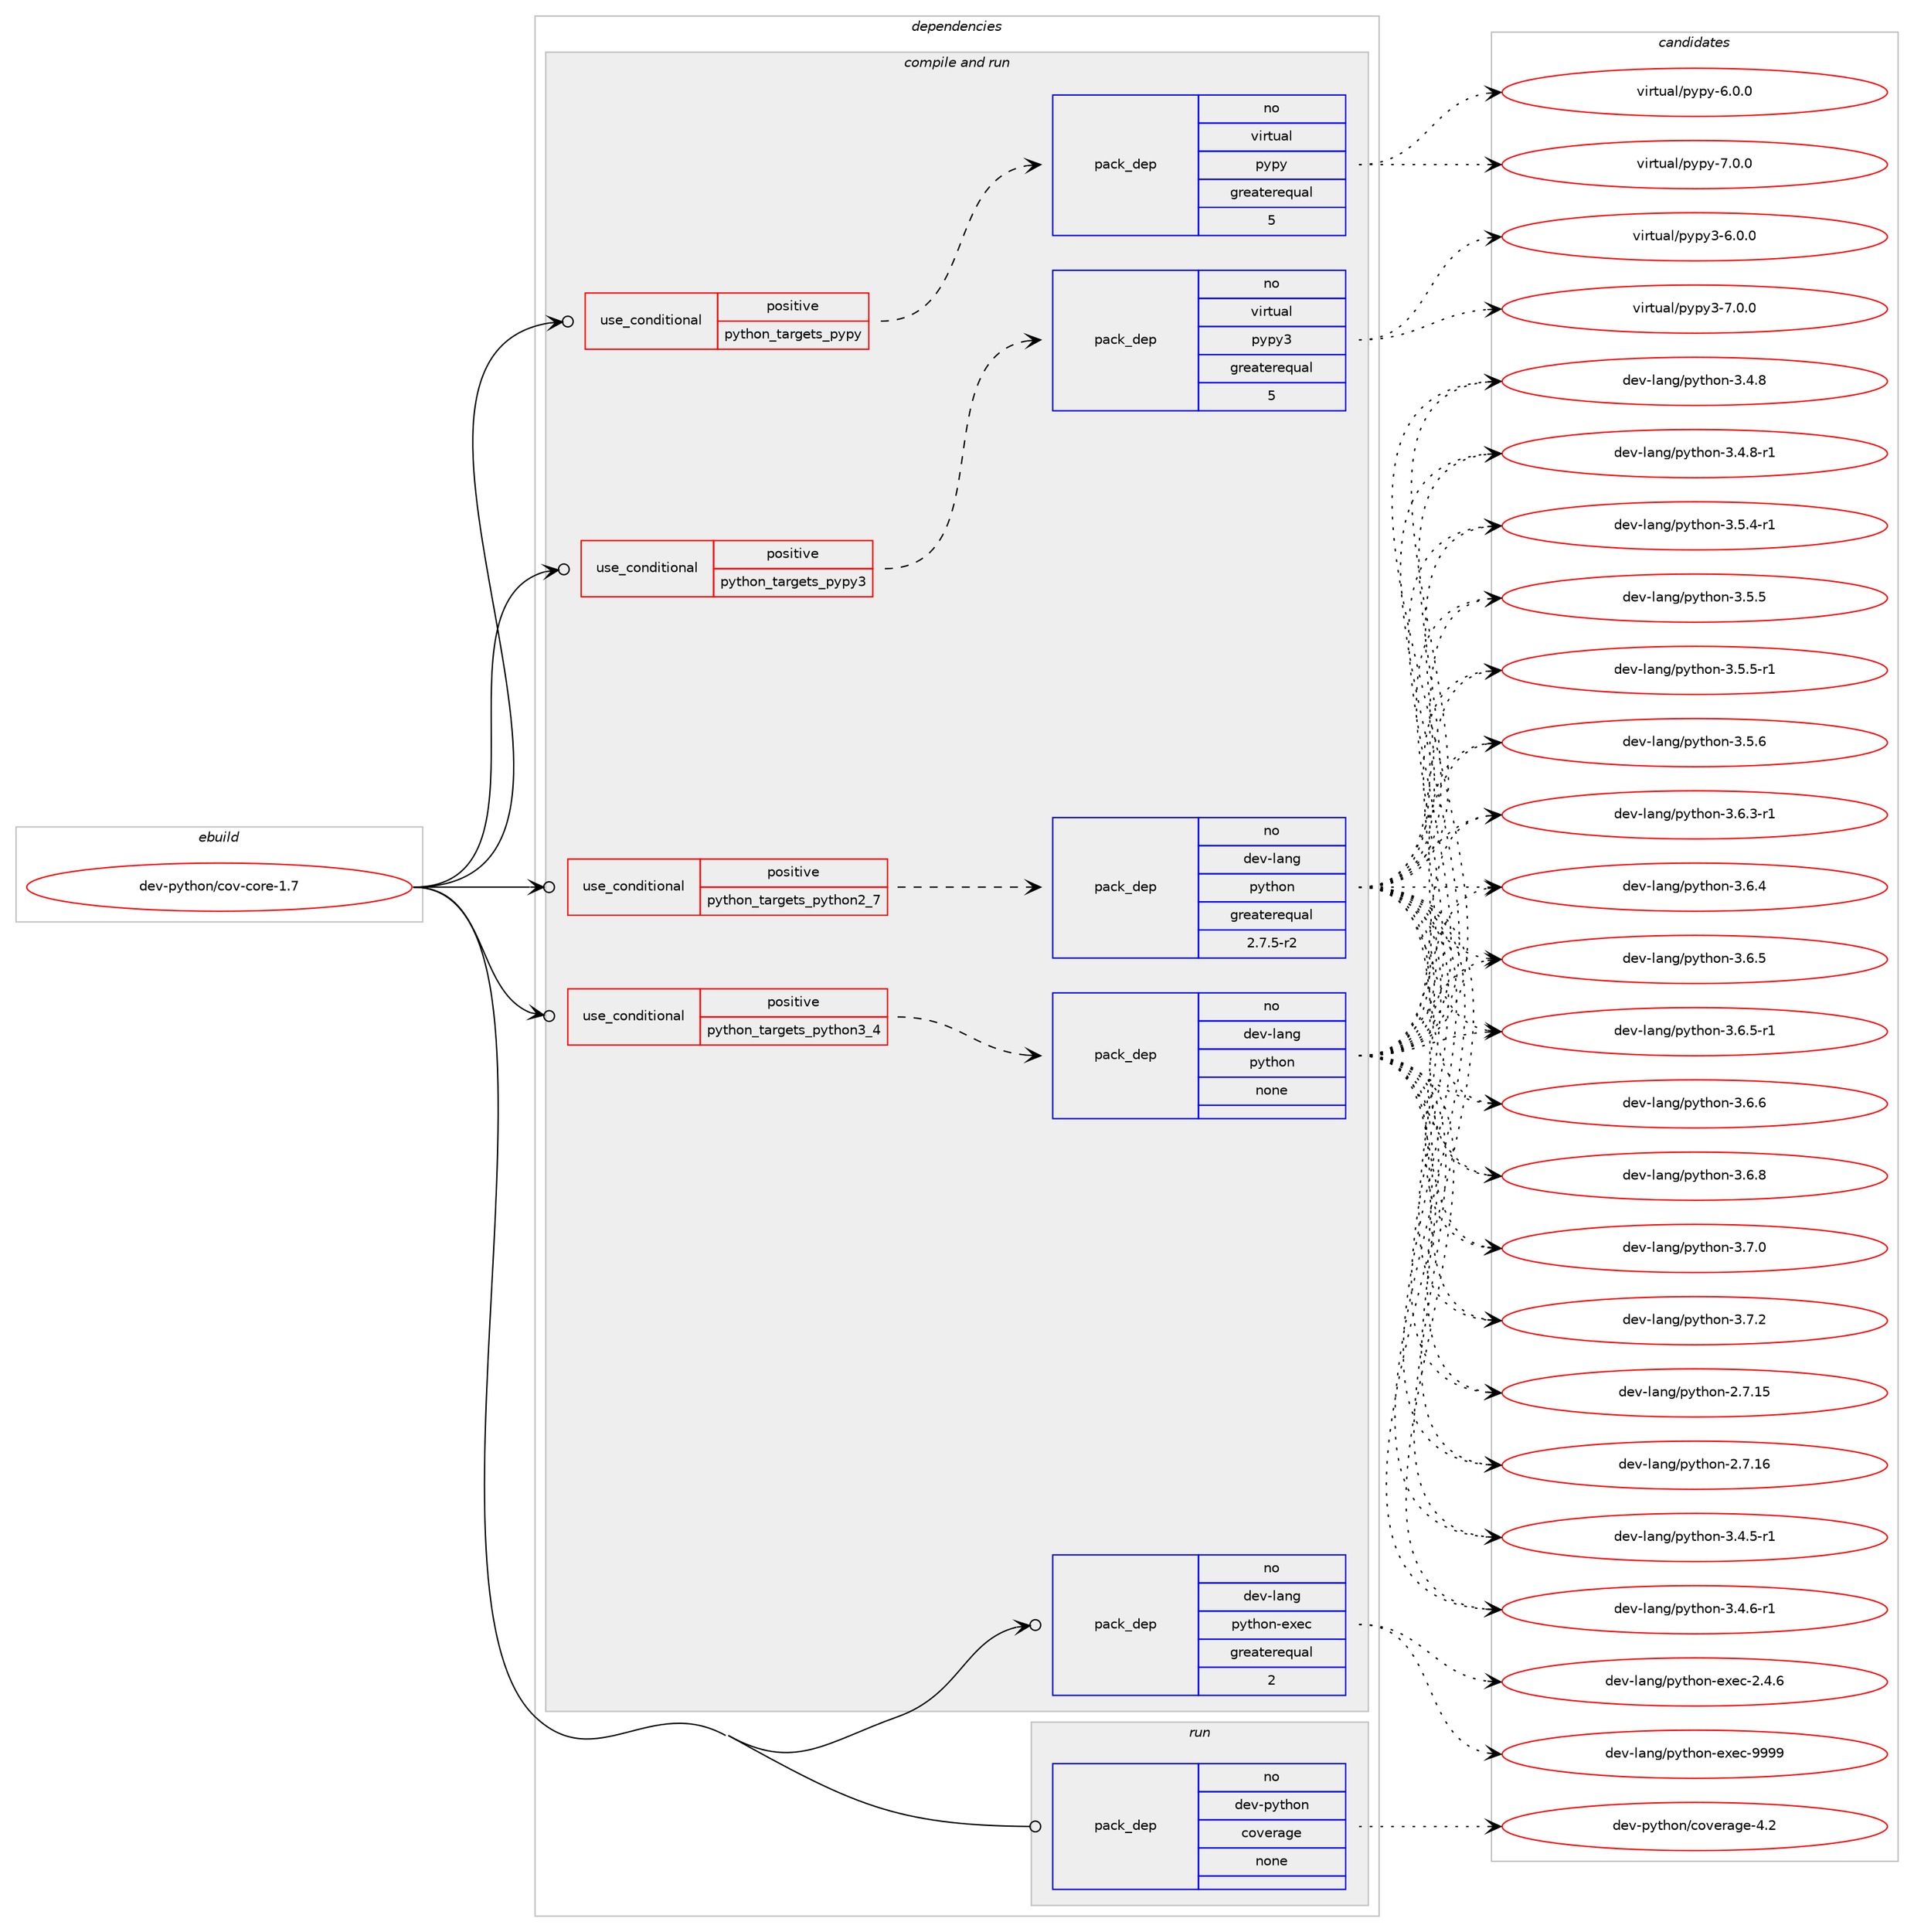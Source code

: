 digraph prolog {

# *************
# Graph options
# *************

newrank=true;
concentrate=true;
compound=true;
graph [rankdir=LR,fontname=Helvetica,fontsize=10,ranksep=1.5];#, ranksep=2.5, nodesep=0.2];
edge  [arrowhead=vee];
node  [fontname=Helvetica,fontsize=10];

# **********
# The ebuild
# **********

subgraph cluster_leftcol {
color=gray;
rank=same;
label=<<i>ebuild</i>>;
id [label="dev-python/cov-core-1.7", color=red, width=4, href="../dev-python/cov-core-1.7.svg"];
}

# ****************
# The dependencies
# ****************

subgraph cluster_midcol {
color=gray;
label=<<i>dependencies</i>>;
subgraph cluster_compile {
fillcolor="#eeeeee";
style=filled;
label=<<i>compile</i>>;
}
subgraph cluster_compileandrun {
fillcolor="#eeeeee";
style=filled;
label=<<i>compile and run</i>>;
subgraph cond372729 {
dependency1404322 [label=<<TABLE BORDER="0" CELLBORDER="1" CELLSPACING="0" CELLPADDING="4"><TR><TD ROWSPAN="3" CELLPADDING="10">use_conditional</TD></TR><TR><TD>positive</TD></TR><TR><TD>python_targets_pypy</TD></TR></TABLE>>, shape=none, color=red];
subgraph pack1008358 {
dependency1404323 [label=<<TABLE BORDER="0" CELLBORDER="1" CELLSPACING="0" CELLPADDING="4" WIDTH="220"><TR><TD ROWSPAN="6" CELLPADDING="30">pack_dep</TD></TR><TR><TD WIDTH="110">no</TD></TR><TR><TD>virtual</TD></TR><TR><TD>pypy</TD></TR><TR><TD>greaterequal</TD></TR><TR><TD>5</TD></TR></TABLE>>, shape=none, color=blue];
}
dependency1404322:e -> dependency1404323:w [weight=20,style="dashed",arrowhead="vee"];
}
id:e -> dependency1404322:w [weight=20,style="solid",arrowhead="odotvee"];
subgraph cond372730 {
dependency1404324 [label=<<TABLE BORDER="0" CELLBORDER="1" CELLSPACING="0" CELLPADDING="4"><TR><TD ROWSPAN="3" CELLPADDING="10">use_conditional</TD></TR><TR><TD>positive</TD></TR><TR><TD>python_targets_pypy3</TD></TR></TABLE>>, shape=none, color=red];
subgraph pack1008359 {
dependency1404325 [label=<<TABLE BORDER="0" CELLBORDER="1" CELLSPACING="0" CELLPADDING="4" WIDTH="220"><TR><TD ROWSPAN="6" CELLPADDING="30">pack_dep</TD></TR><TR><TD WIDTH="110">no</TD></TR><TR><TD>virtual</TD></TR><TR><TD>pypy3</TD></TR><TR><TD>greaterequal</TD></TR><TR><TD>5</TD></TR></TABLE>>, shape=none, color=blue];
}
dependency1404324:e -> dependency1404325:w [weight=20,style="dashed",arrowhead="vee"];
}
id:e -> dependency1404324:w [weight=20,style="solid",arrowhead="odotvee"];
subgraph cond372731 {
dependency1404326 [label=<<TABLE BORDER="0" CELLBORDER="1" CELLSPACING="0" CELLPADDING="4"><TR><TD ROWSPAN="3" CELLPADDING="10">use_conditional</TD></TR><TR><TD>positive</TD></TR><TR><TD>python_targets_python2_7</TD></TR></TABLE>>, shape=none, color=red];
subgraph pack1008360 {
dependency1404327 [label=<<TABLE BORDER="0" CELLBORDER="1" CELLSPACING="0" CELLPADDING="4" WIDTH="220"><TR><TD ROWSPAN="6" CELLPADDING="30">pack_dep</TD></TR><TR><TD WIDTH="110">no</TD></TR><TR><TD>dev-lang</TD></TR><TR><TD>python</TD></TR><TR><TD>greaterequal</TD></TR><TR><TD>2.7.5-r2</TD></TR></TABLE>>, shape=none, color=blue];
}
dependency1404326:e -> dependency1404327:w [weight=20,style="dashed",arrowhead="vee"];
}
id:e -> dependency1404326:w [weight=20,style="solid",arrowhead="odotvee"];
subgraph cond372732 {
dependency1404328 [label=<<TABLE BORDER="0" CELLBORDER="1" CELLSPACING="0" CELLPADDING="4"><TR><TD ROWSPAN="3" CELLPADDING="10">use_conditional</TD></TR><TR><TD>positive</TD></TR><TR><TD>python_targets_python3_4</TD></TR></TABLE>>, shape=none, color=red];
subgraph pack1008361 {
dependency1404329 [label=<<TABLE BORDER="0" CELLBORDER="1" CELLSPACING="0" CELLPADDING="4" WIDTH="220"><TR><TD ROWSPAN="6" CELLPADDING="30">pack_dep</TD></TR><TR><TD WIDTH="110">no</TD></TR><TR><TD>dev-lang</TD></TR><TR><TD>python</TD></TR><TR><TD>none</TD></TR><TR><TD></TD></TR></TABLE>>, shape=none, color=blue];
}
dependency1404328:e -> dependency1404329:w [weight=20,style="dashed",arrowhead="vee"];
}
id:e -> dependency1404328:w [weight=20,style="solid",arrowhead="odotvee"];
subgraph pack1008362 {
dependency1404330 [label=<<TABLE BORDER="0" CELLBORDER="1" CELLSPACING="0" CELLPADDING="4" WIDTH="220"><TR><TD ROWSPAN="6" CELLPADDING="30">pack_dep</TD></TR><TR><TD WIDTH="110">no</TD></TR><TR><TD>dev-lang</TD></TR><TR><TD>python-exec</TD></TR><TR><TD>greaterequal</TD></TR><TR><TD>2</TD></TR></TABLE>>, shape=none, color=blue];
}
id:e -> dependency1404330:w [weight=20,style="solid",arrowhead="odotvee"];
}
subgraph cluster_run {
fillcolor="#eeeeee";
style=filled;
label=<<i>run</i>>;
subgraph pack1008363 {
dependency1404331 [label=<<TABLE BORDER="0" CELLBORDER="1" CELLSPACING="0" CELLPADDING="4" WIDTH="220"><TR><TD ROWSPAN="6" CELLPADDING="30">pack_dep</TD></TR><TR><TD WIDTH="110">no</TD></TR><TR><TD>dev-python</TD></TR><TR><TD>coverage</TD></TR><TR><TD>none</TD></TR><TR><TD></TD></TR></TABLE>>, shape=none, color=blue];
}
id:e -> dependency1404331:w [weight=20,style="solid",arrowhead="odot"];
}
}

# **************
# The candidates
# **************

subgraph cluster_choices {
rank=same;
color=gray;
label=<<i>candidates</i>>;

subgraph choice1008358 {
color=black;
nodesep=1;
choice1181051141161179710847112121112121455446484648 [label="virtual/pypy-6.0.0", color=red, width=4,href="../virtual/pypy-6.0.0.svg"];
choice1181051141161179710847112121112121455546484648 [label="virtual/pypy-7.0.0", color=red, width=4,href="../virtual/pypy-7.0.0.svg"];
dependency1404323:e -> choice1181051141161179710847112121112121455446484648:w [style=dotted,weight="100"];
dependency1404323:e -> choice1181051141161179710847112121112121455546484648:w [style=dotted,weight="100"];
}
subgraph choice1008359 {
color=black;
nodesep=1;
choice118105114116117971084711212111212151455446484648 [label="virtual/pypy3-6.0.0", color=red, width=4,href="../virtual/pypy3-6.0.0.svg"];
choice118105114116117971084711212111212151455546484648 [label="virtual/pypy3-7.0.0", color=red, width=4,href="../virtual/pypy3-7.0.0.svg"];
dependency1404325:e -> choice118105114116117971084711212111212151455446484648:w [style=dotted,weight="100"];
dependency1404325:e -> choice118105114116117971084711212111212151455546484648:w [style=dotted,weight="100"];
}
subgraph choice1008360 {
color=black;
nodesep=1;
choice10010111845108971101034711212111610411111045504655464953 [label="dev-lang/python-2.7.15", color=red, width=4,href="../dev-lang/python-2.7.15.svg"];
choice10010111845108971101034711212111610411111045504655464954 [label="dev-lang/python-2.7.16", color=red, width=4,href="../dev-lang/python-2.7.16.svg"];
choice1001011184510897110103471121211161041111104551465246534511449 [label="dev-lang/python-3.4.5-r1", color=red, width=4,href="../dev-lang/python-3.4.5-r1.svg"];
choice1001011184510897110103471121211161041111104551465246544511449 [label="dev-lang/python-3.4.6-r1", color=red, width=4,href="../dev-lang/python-3.4.6-r1.svg"];
choice100101118451089711010347112121116104111110455146524656 [label="dev-lang/python-3.4.8", color=red, width=4,href="../dev-lang/python-3.4.8.svg"];
choice1001011184510897110103471121211161041111104551465246564511449 [label="dev-lang/python-3.4.8-r1", color=red, width=4,href="../dev-lang/python-3.4.8-r1.svg"];
choice1001011184510897110103471121211161041111104551465346524511449 [label="dev-lang/python-3.5.4-r1", color=red, width=4,href="../dev-lang/python-3.5.4-r1.svg"];
choice100101118451089711010347112121116104111110455146534653 [label="dev-lang/python-3.5.5", color=red, width=4,href="../dev-lang/python-3.5.5.svg"];
choice1001011184510897110103471121211161041111104551465346534511449 [label="dev-lang/python-3.5.5-r1", color=red, width=4,href="../dev-lang/python-3.5.5-r1.svg"];
choice100101118451089711010347112121116104111110455146534654 [label="dev-lang/python-3.5.6", color=red, width=4,href="../dev-lang/python-3.5.6.svg"];
choice1001011184510897110103471121211161041111104551465446514511449 [label="dev-lang/python-3.6.3-r1", color=red, width=4,href="../dev-lang/python-3.6.3-r1.svg"];
choice100101118451089711010347112121116104111110455146544652 [label="dev-lang/python-3.6.4", color=red, width=4,href="../dev-lang/python-3.6.4.svg"];
choice100101118451089711010347112121116104111110455146544653 [label="dev-lang/python-3.6.5", color=red, width=4,href="../dev-lang/python-3.6.5.svg"];
choice1001011184510897110103471121211161041111104551465446534511449 [label="dev-lang/python-3.6.5-r1", color=red, width=4,href="../dev-lang/python-3.6.5-r1.svg"];
choice100101118451089711010347112121116104111110455146544654 [label="dev-lang/python-3.6.6", color=red, width=4,href="../dev-lang/python-3.6.6.svg"];
choice100101118451089711010347112121116104111110455146544656 [label="dev-lang/python-3.6.8", color=red, width=4,href="../dev-lang/python-3.6.8.svg"];
choice100101118451089711010347112121116104111110455146554648 [label="dev-lang/python-3.7.0", color=red, width=4,href="../dev-lang/python-3.7.0.svg"];
choice100101118451089711010347112121116104111110455146554650 [label="dev-lang/python-3.7.2", color=red, width=4,href="../dev-lang/python-3.7.2.svg"];
dependency1404327:e -> choice10010111845108971101034711212111610411111045504655464953:w [style=dotted,weight="100"];
dependency1404327:e -> choice10010111845108971101034711212111610411111045504655464954:w [style=dotted,weight="100"];
dependency1404327:e -> choice1001011184510897110103471121211161041111104551465246534511449:w [style=dotted,weight="100"];
dependency1404327:e -> choice1001011184510897110103471121211161041111104551465246544511449:w [style=dotted,weight="100"];
dependency1404327:e -> choice100101118451089711010347112121116104111110455146524656:w [style=dotted,weight="100"];
dependency1404327:e -> choice1001011184510897110103471121211161041111104551465246564511449:w [style=dotted,weight="100"];
dependency1404327:e -> choice1001011184510897110103471121211161041111104551465346524511449:w [style=dotted,weight="100"];
dependency1404327:e -> choice100101118451089711010347112121116104111110455146534653:w [style=dotted,weight="100"];
dependency1404327:e -> choice1001011184510897110103471121211161041111104551465346534511449:w [style=dotted,weight="100"];
dependency1404327:e -> choice100101118451089711010347112121116104111110455146534654:w [style=dotted,weight="100"];
dependency1404327:e -> choice1001011184510897110103471121211161041111104551465446514511449:w [style=dotted,weight="100"];
dependency1404327:e -> choice100101118451089711010347112121116104111110455146544652:w [style=dotted,weight="100"];
dependency1404327:e -> choice100101118451089711010347112121116104111110455146544653:w [style=dotted,weight="100"];
dependency1404327:e -> choice1001011184510897110103471121211161041111104551465446534511449:w [style=dotted,weight="100"];
dependency1404327:e -> choice100101118451089711010347112121116104111110455146544654:w [style=dotted,weight="100"];
dependency1404327:e -> choice100101118451089711010347112121116104111110455146544656:w [style=dotted,weight="100"];
dependency1404327:e -> choice100101118451089711010347112121116104111110455146554648:w [style=dotted,weight="100"];
dependency1404327:e -> choice100101118451089711010347112121116104111110455146554650:w [style=dotted,weight="100"];
}
subgraph choice1008361 {
color=black;
nodesep=1;
choice10010111845108971101034711212111610411111045504655464953 [label="dev-lang/python-2.7.15", color=red, width=4,href="../dev-lang/python-2.7.15.svg"];
choice10010111845108971101034711212111610411111045504655464954 [label="dev-lang/python-2.7.16", color=red, width=4,href="../dev-lang/python-2.7.16.svg"];
choice1001011184510897110103471121211161041111104551465246534511449 [label="dev-lang/python-3.4.5-r1", color=red, width=4,href="../dev-lang/python-3.4.5-r1.svg"];
choice1001011184510897110103471121211161041111104551465246544511449 [label="dev-lang/python-3.4.6-r1", color=red, width=4,href="../dev-lang/python-3.4.6-r1.svg"];
choice100101118451089711010347112121116104111110455146524656 [label="dev-lang/python-3.4.8", color=red, width=4,href="../dev-lang/python-3.4.8.svg"];
choice1001011184510897110103471121211161041111104551465246564511449 [label="dev-lang/python-3.4.8-r1", color=red, width=4,href="../dev-lang/python-3.4.8-r1.svg"];
choice1001011184510897110103471121211161041111104551465346524511449 [label="dev-lang/python-3.5.4-r1", color=red, width=4,href="../dev-lang/python-3.5.4-r1.svg"];
choice100101118451089711010347112121116104111110455146534653 [label="dev-lang/python-3.5.5", color=red, width=4,href="../dev-lang/python-3.5.5.svg"];
choice1001011184510897110103471121211161041111104551465346534511449 [label="dev-lang/python-3.5.5-r1", color=red, width=4,href="../dev-lang/python-3.5.5-r1.svg"];
choice100101118451089711010347112121116104111110455146534654 [label="dev-lang/python-3.5.6", color=red, width=4,href="../dev-lang/python-3.5.6.svg"];
choice1001011184510897110103471121211161041111104551465446514511449 [label="dev-lang/python-3.6.3-r1", color=red, width=4,href="../dev-lang/python-3.6.3-r1.svg"];
choice100101118451089711010347112121116104111110455146544652 [label="dev-lang/python-3.6.4", color=red, width=4,href="../dev-lang/python-3.6.4.svg"];
choice100101118451089711010347112121116104111110455146544653 [label="dev-lang/python-3.6.5", color=red, width=4,href="../dev-lang/python-3.6.5.svg"];
choice1001011184510897110103471121211161041111104551465446534511449 [label="dev-lang/python-3.6.5-r1", color=red, width=4,href="../dev-lang/python-3.6.5-r1.svg"];
choice100101118451089711010347112121116104111110455146544654 [label="dev-lang/python-3.6.6", color=red, width=4,href="../dev-lang/python-3.6.6.svg"];
choice100101118451089711010347112121116104111110455146544656 [label="dev-lang/python-3.6.8", color=red, width=4,href="../dev-lang/python-3.6.8.svg"];
choice100101118451089711010347112121116104111110455146554648 [label="dev-lang/python-3.7.0", color=red, width=4,href="../dev-lang/python-3.7.0.svg"];
choice100101118451089711010347112121116104111110455146554650 [label="dev-lang/python-3.7.2", color=red, width=4,href="../dev-lang/python-3.7.2.svg"];
dependency1404329:e -> choice10010111845108971101034711212111610411111045504655464953:w [style=dotted,weight="100"];
dependency1404329:e -> choice10010111845108971101034711212111610411111045504655464954:w [style=dotted,weight="100"];
dependency1404329:e -> choice1001011184510897110103471121211161041111104551465246534511449:w [style=dotted,weight="100"];
dependency1404329:e -> choice1001011184510897110103471121211161041111104551465246544511449:w [style=dotted,weight="100"];
dependency1404329:e -> choice100101118451089711010347112121116104111110455146524656:w [style=dotted,weight="100"];
dependency1404329:e -> choice1001011184510897110103471121211161041111104551465246564511449:w [style=dotted,weight="100"];
dependency1404329:e -> choice1001011184510897110103471121211161041111104551465346524511449:w [style=dotted,weight="100"];
dependency1404329:e -> choice100101118451089711010347112121116104111110455146534653:w [style=dotted,weight="100"];
dependency1404329:e -> choice1001011184510897110103471121211161041111104551465346534511449:w [style=dotted,weight="100"];
dependency1404329:e -> choice100101118451089711010347112121116104111110455146534654:w [style=dotted,weight="100"];
dependency1404329:e -> choice1001011184510897110103471121211161041111104551465446514511449:w [style=dotted,weight="100"];
dependency1404329:e -> choice100101118451089711010347112121116104111110455146544652:w [style=dotted,weight="100"];
dependency1404329:e -> choice100101118451089711010347112121116104111110455146544653:w [style=dotted,weight="100"];
dependency1404329:e -> choice1001011184510897110103471121211161041111104551465446534511449:w [style=dotted,weight="100"];
dependency1404329:e -> choice100101118451089711010347112121116104111110455146544654:w [style=dotted,weight="100"];
dependency1404329:e -> choice100101118451089711010347112121116104111110455146544656:w [style=dotted,weight="100"];
dependency1404329:e -> choice100101118451089711010347112121116104111110455146554648:w [style=dotted,weight="100"];
dependency1404329:e -> choice100101118451089711010347112121116104111110455146554650:w [style=dotted,weight="100"];
}
subgraph choice1008362 {
color=black;
nodesep=1;
choice1001011184510897110103471121211161041111104510112010199455046524654 [label="dev-lang/python-exec-2.4.6", color=red, width=4,href="../dev-lang/python-exec-2.4.6.svg"];
choice10010111845108971101034711212111610411111045101120101994557575757 [label="dev-lang/python-exec-9999", color=red, width=4,href="../dev-lang/python-exec-9999.svg"];
dependency1404330:e -> choice1001011184510897110103471121211161041111104510112010199455046524654:w [style=dotted,weight="100"];
dependency1404330:e -> choice10010111845108971101034711212111610411111045101120101994557575757:w [style=dotted,weight="100"];
}
subgraph choice1008363 {
color=black;
nodesep=1;
choice1001011184511212111610411111047991111181011149710310145524650 [label="dev-python/coverage-4.2", color=red, width=4,href="../dev-python/coverage-4.2.svg"];
dependency1404331:e -> choice1001011184511212111610411111047991111181011149710310145524650:w [style=dotted,weight="100"];
}
}

}
